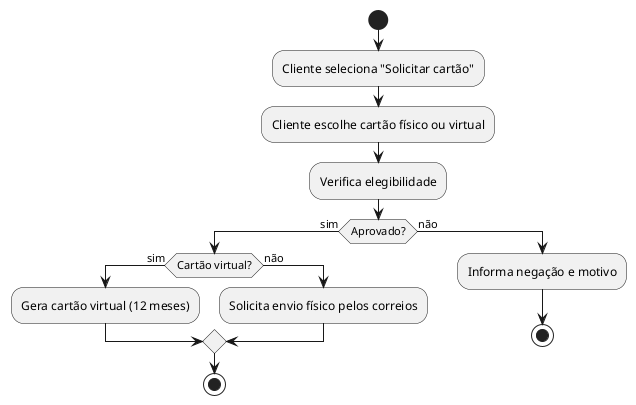 @startuml Solicitar_Cart
start
:Cliente seleciona "Solicitar cartão";
:Cliente escolhe cartão físico ou virtual;
:Verifica elegibilidade;
if (Aprovado?) then (sim)
  if (Cartão virtual?) then (sim)
    :Gera cartão virtual (12 meses);
  else (não)
    :Solicita envio físico pelos correios;
  endif
  stop
else (não)
  :Informa negação e motivo;
  stop
endif
@enduml